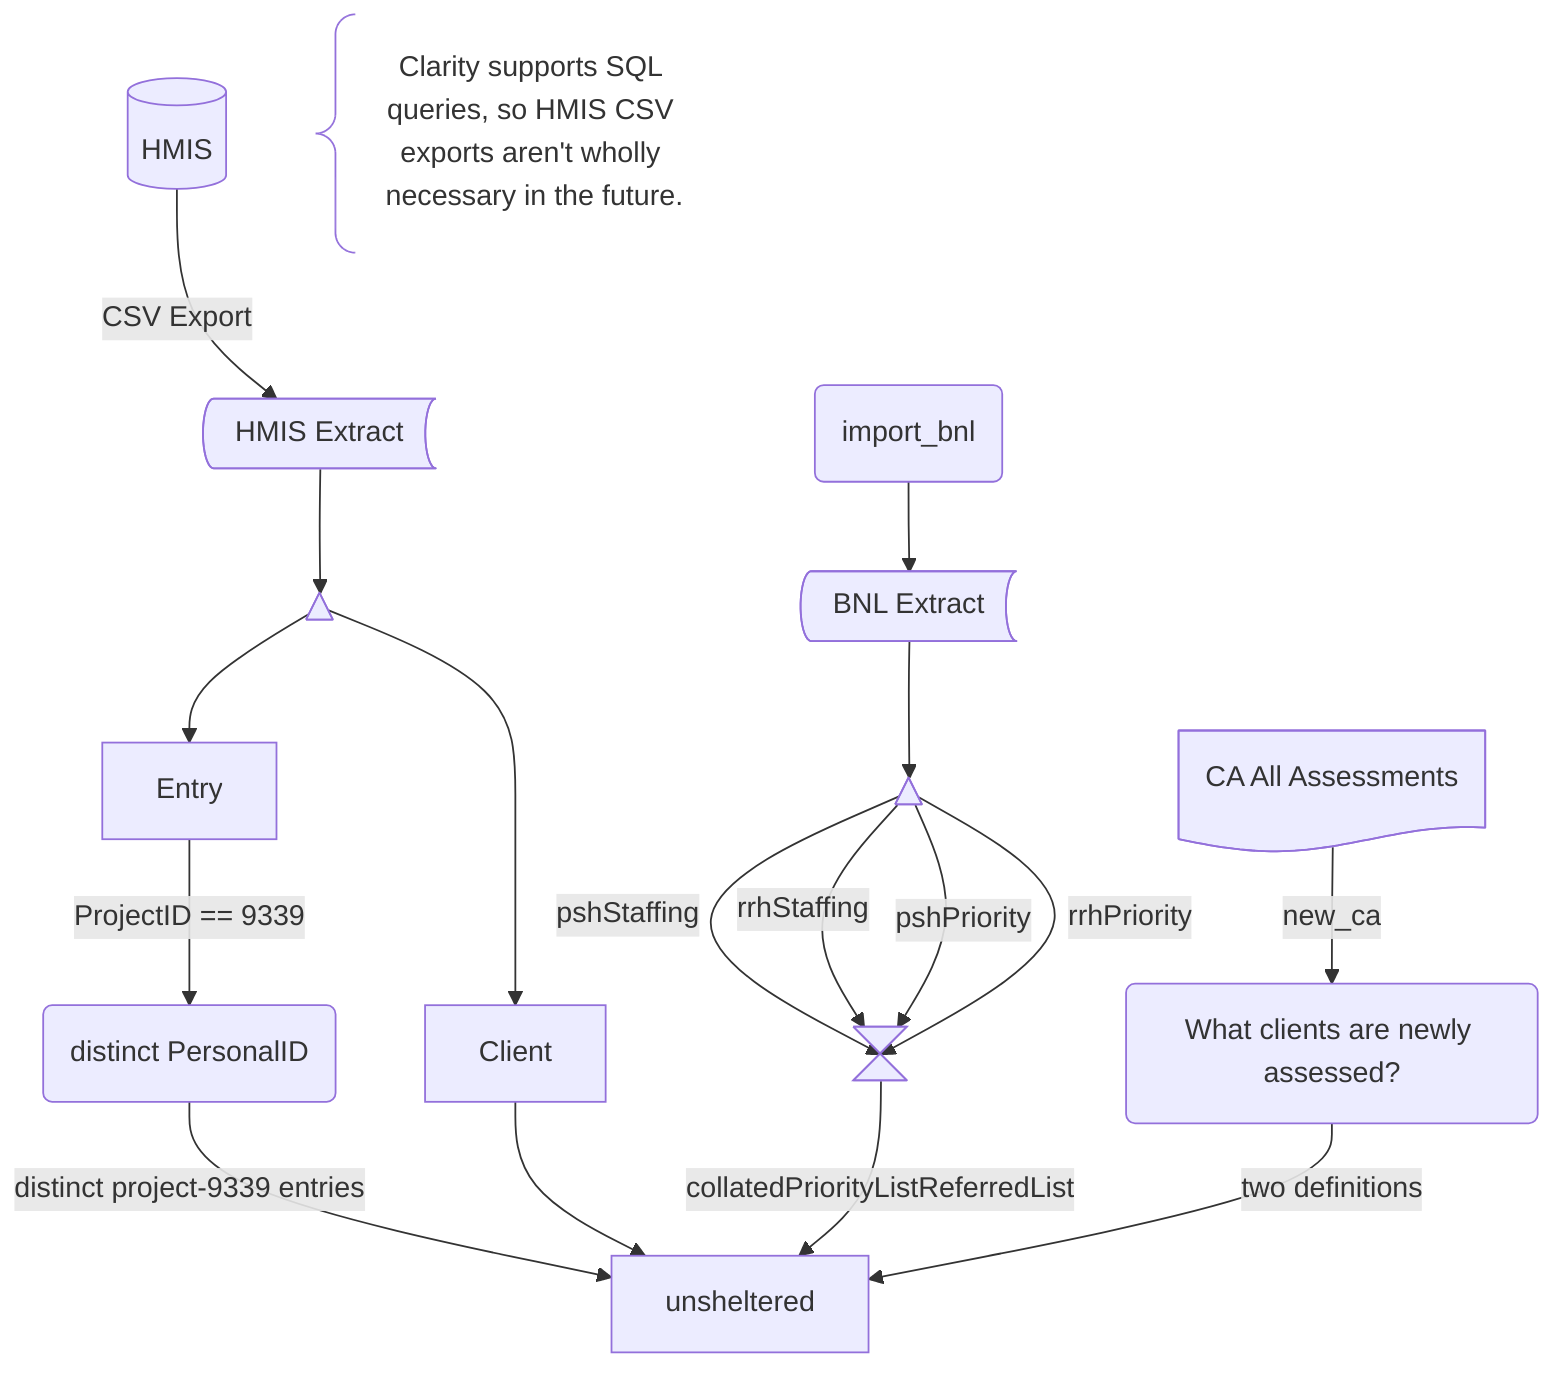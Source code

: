 flowchart TD
   H --> A
   A --> E[Entry]
   A --> C[Client]
   A@{ shape: tri, label: " " }
   E -->|ProjectID == 9339| dp(distinct PersonalID) -->|distinct project-9339 entries| U
   C --> U

   RB@{ shape: hourglass, label: "" }
   CEBNL --> CAE
   CAE -->|pshStaffing| RB
   CAE -->|rrhStaffing| RB
   CAE -->|pshPriority| RB
   CAE -->|rrhPriority| RB
   CAE@{shape: tri, label: " "}
   RB -->|collatedPriorityListReferredList| U

   CA -->|new_ca| N

   N -->|two definitions| U

   H0@{shape: cylinder, label: "HMIS"}

   H0 -->|CSV Export| H

   H@{ shape: bow-rect, label: "HMIS Extract" }
   H2@{ shape: comment, label: "Clarity supports SQL queries, so HMIS CSV exports aren't wholly necessary in the future." } ~~~ H
   U[unsheltered]
   N("What clients are newly assessed?")
   CA@{ shape: doc, label: "CA All Assessments"}

   I(import_bnl) --> CEBNL
   CEBNL@{ shape: bow-rect, label: "BNL Extract"}
